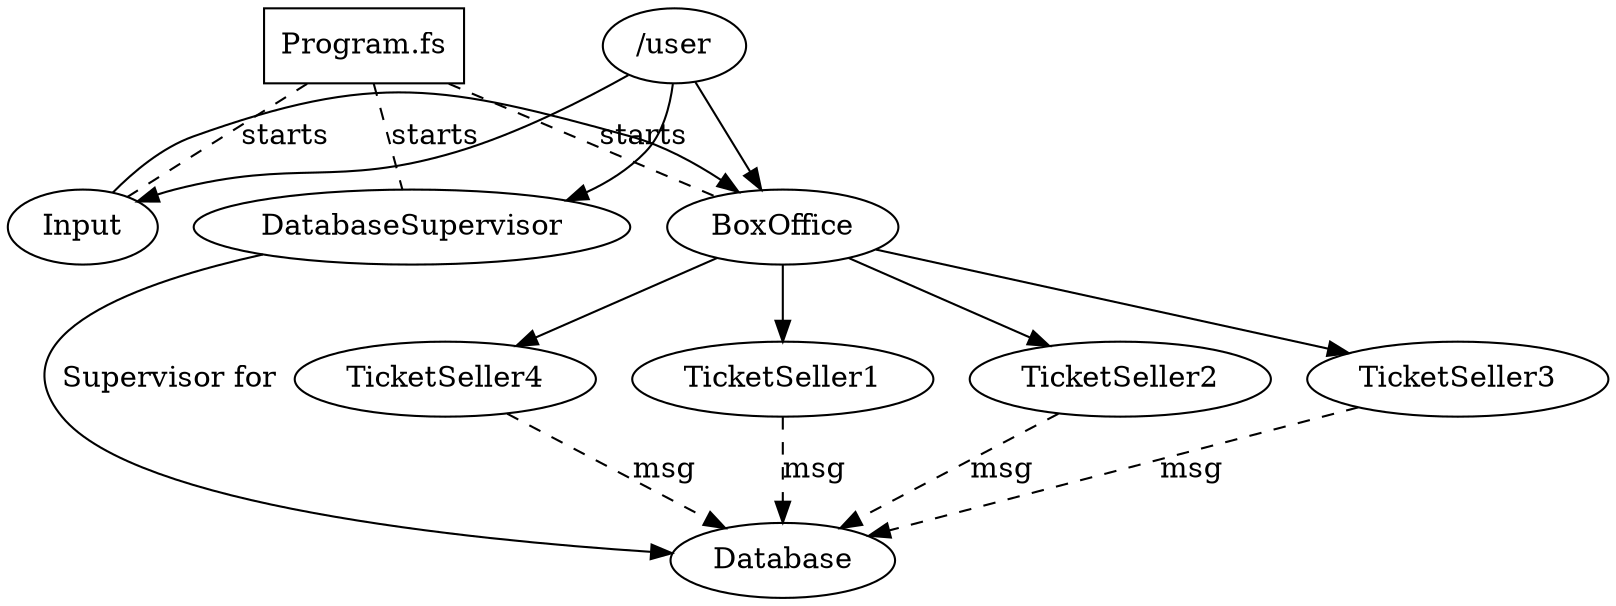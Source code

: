 digraph G {

    Main [shape=box, label="Program.fs"]
    Main -> Input [label="starts", arrowhead=none, style=dashed]
    Main -> BoxOffice [label="starts", arrowhead=none, style=dashed]
    Main -> DatabaseSupervisor [label="starts", arrowhead=none, style=dashed]
    {rank = same; Input[group=g2]; BoxOffice[group=g2]; DatabaseSupervisor[group=g2]}
    
    User [label="/user"]
    User -> BoxOffice
    User -> Input
    User -> DatabaseSupervisor
    
    Input -> BoxOffice
    
    
    BoxOffice -> TicketSeller1
    BoxOffice -> TicketSeller2
    BoxOffice -> TicketSeller3
    BoxOffice -> TicketSeller4
    
    DatabaseSupervisor -> Database [label="Supervisor for"]
    
    TicketSeller1 -> Database [label="msg", style=dashed]
    TicketSeller2 -> Database [label="msg", style=dashed]
    TicketSeller3 -> Database [label="msg", style=dashed]
    TicketSeller4 -> Database [label="msg", style=dashed]
    
    
    
    
}